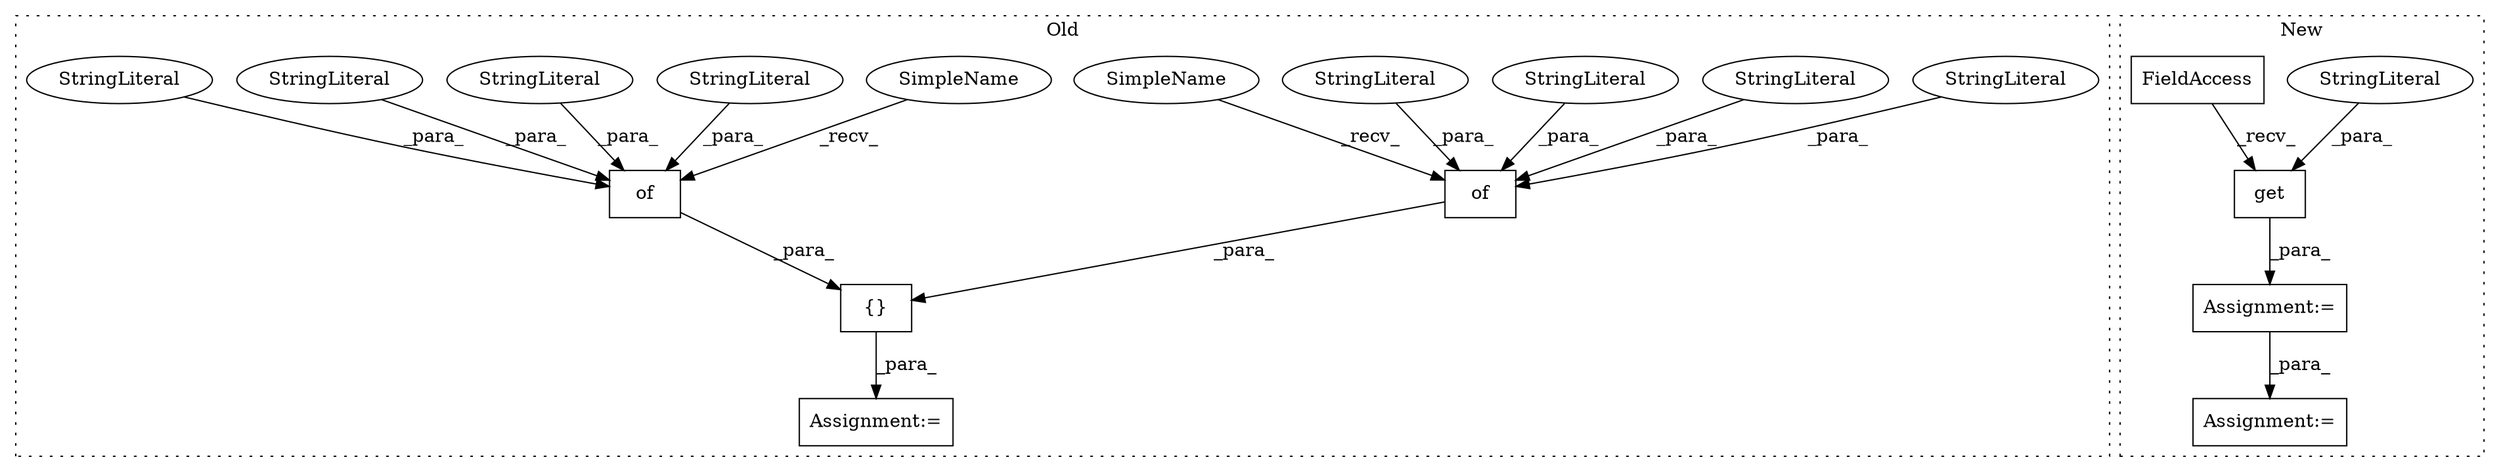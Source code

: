digraph G {
subgraph cluster0 {
1 [label="{}" a="4" s="1282,1618" l="1,1" shape="box"];
5 [label="Assignment:=" a="7" s="1257" l="1" shape="box"];
8 [label="of" a="32" s="1567,1617" l="3,1" shape="box"];
9 [label="StringLiteral" a="45" s="1605" l="8" shape="ellipse"];
10 [label="StringLiteral" a="45" s="1586" l="3" shape="ellipse"];
11 [label="StringLiteral" a="45" s="1614" l="3" shape="ellipse"];
12 [label="of" a="32" s="1287,1337" l="3,1" shape="box"];
13 [label="StringLiteral" a="45" s="1325" l="8" shape="ellipse"];
14 [label="StringLiteral" a="45" s="1297" l="3" shape="ellipse"];
15 [label="StringLiteral" a="45" s="1601" l="3" shape="ellipse"];
16 [label="StringLiteral" a="45" s="1301" l="4" shape="ellipse"];
17 [label="StringLiteral" a="45" s="1321" l="3" shape="ellipse"];
18 [label="SimpleName" a="42" s="1283" l="3" shape="ellipse"];
19 [label="SimpleName" a="42" s="1563" l="3" shape="ellipse"];
label = "Old";
style="dotted";
}
subgraph cluster1 {
2 [label="get" a="32" s="1585,1600" l="4,1" shape="box"];
3 [label="Assignment:=" a="7" s="1644,1723" l="53,2" shape="box"];
4 [label="StringLiteral" a="45" s="1589" l="9" shape="ellipse"];
6 [label="FieldAccess" a="22" s="1556" l="28" shape="box"];
7 [label="Assignment:=" a="7" s="1555" l="1" shape="box"];
label = "New";
style="dotted";
}
1 -> 5 [label="_para_"];
2 -> 7 [label="_para_"];
4 -> 2 [label="_para_"];
6 -> 2 [label="_recv_"];
7 -> 3 [label="_para_"];
8 -> 1 [label="_para_"];
9 -> 8 [label="_para_"];
10 -> 8 [label="_para_"];
11 -> 8 [label="_para_"];
12 -> 1 [label="_para_"];
13 -> 12 [label="_para_"];
14 -> 12 [label="_para_"];
15 -> 8 [label="_para_"];
16 -> 12 [label="_para_"];
17 -> 12 [label="_para_"];
18 -> 12 [label="_recv_"];
19 -> 8 [label="_recv_"];
}